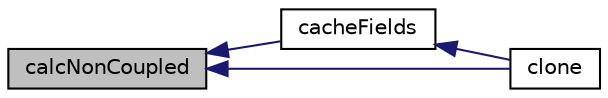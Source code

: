 digraph "calcNonCoupled"
{
  bgcolor="transparent";
  edge [fontname="Helvetica",fontsize="10",labelfontname="Helvetica",labelfontsize="10"];
  node [fontname="Helvetica",fontsize="10",shape=record];
  rankdir="LR";
  Node46 [label="calcNonCoupled",height=0.2,width=0.4,color="black", fillcolor="grey75", style="filled", fontcolor="black"];
  Node46 -> Node47 [dir="back",color="midnightblue",fontsize="10",style="solid",fontname="Helvetica"];
  Node47 [label="cacheFields",height=0.2,width=0.4,color="black",URL="$a25277.html#a6005414ac27ae3e0b5a783ba216c1906",tooltip="Cache fields. "];
  Node47 -> Node48 [dir="back",color="midnightblue",fontsize="10",style="solid",fontname="Helvetica"];
  Node48 [label="clone",height=0.2,width=0.4,color="black",URL="$a25277.html#ac7eaa8b220cc46ce90a03b7fc312138e",tooltip="Construct and return a clone. "];
  Node46 -> Node48 [dir="back",color="midnightblue",fontsize="10",style="solid",fontname="Helvetica"];
}
